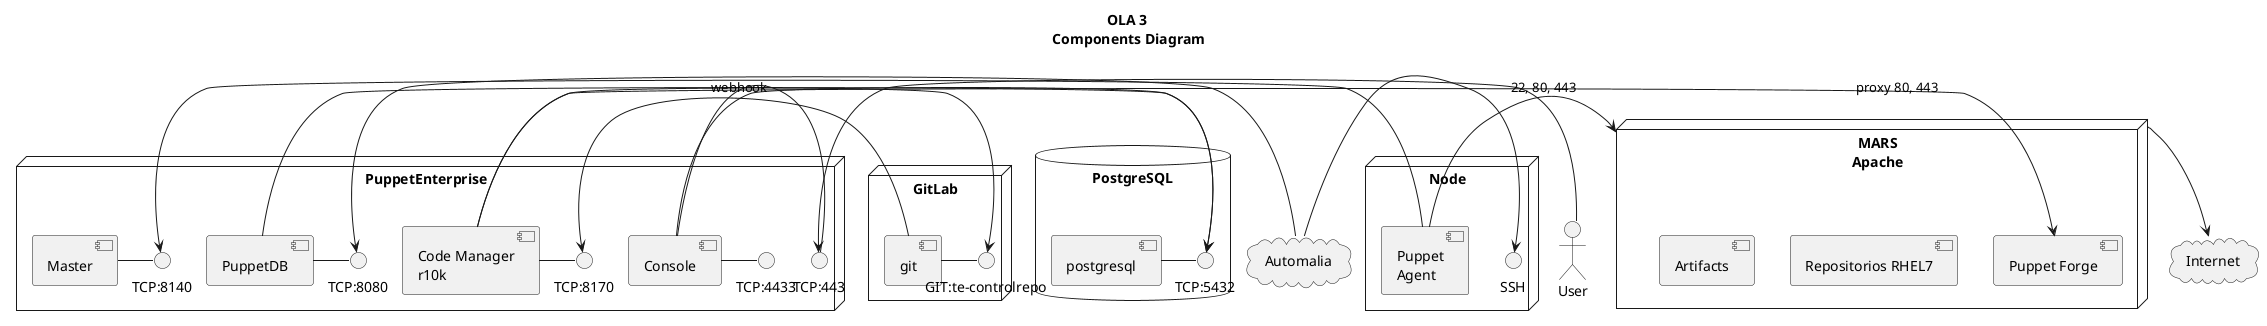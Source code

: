 @startuml
title OLA 3\n Components Diagram
Actor User

node "PuppetEnterprise" {
  [Code Manager\nr10k] as r10k
  [Master]
  [PuppetDB]
  [Console]
  interface "TCP:8170" as TCP8170
  interface "TCP:443" as TCP443
  interface "TCP:8080" as TCP8080
  interface "TCP:8140" as TCP8140
  interface "TCP:4433" as TCP4433
  [Console] - TCP443
  [Console] - TCP4433
  r10k - TCP8170
  [PuppetDB] - TCP8080
  [Master] - TCP8140
}

node "MARS\nApache" as MARS {
  [Puppet Forge]
  [Repositorios RHEL7]
  [Artifacts]
}

node "GitLab" {
  [git]
  interface "GIT:te-controlrepo" as controlrepo
  [git] - controlrepo
}
cloud "Internet" {
}
database "PostgreSQL" {
  [postgresql]
  interface "TCP:5432" as TCP5432
  [postgresql] - TCP5432
}
cloud "Automalia" {
}
node "Node" {
  [Puppet\nAgent]
  interface SSH
}
Automalia -> SSH
Automalia -> TCP8080
User -> TCP443
r10k -> controlrepo
r10k -> [Puppet Forge]
[Puppet\nAgent] -> MARS : 22, 80, 443
[Puppet\nAgent] -> TCP8140
MARS -> Internet : proxy 80, 443
[PuppetDB] -> TCP5432
[Console] -> TCP5432
[git] -> TCP8170 : webhook
@enduml
